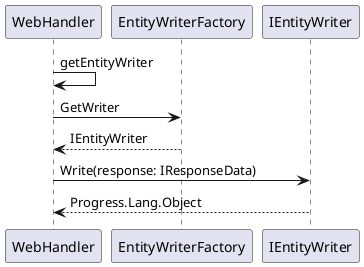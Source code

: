 @startuml
WebHandler -> WebHandler: getEntityWriter

WebHandler -> EntityWriterFactory: GetWriter
EntityWriterFactory --> WebHandler : IEntityWriter

WebHandler -> IEntityWriter: Write(response: IResponseData)
IEntityWriter --> WebHandler: Progress.Lang.Object
@enduml
